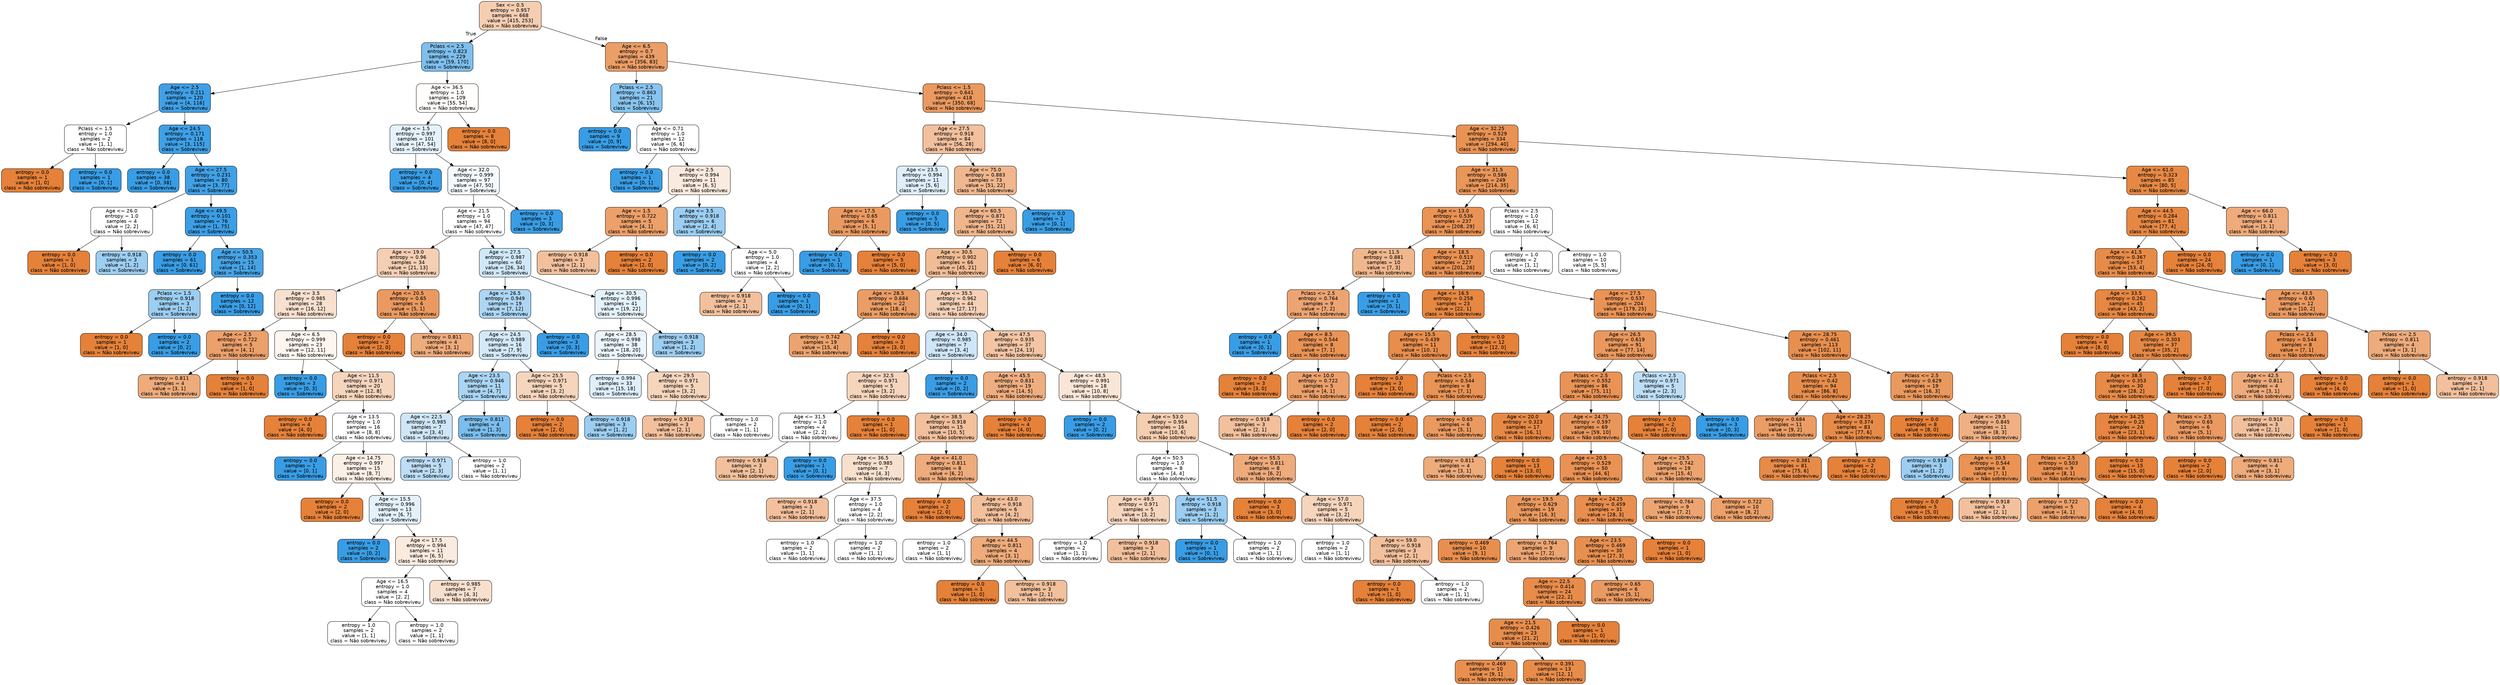 digraph Tree {
node [shape=box, style="filled, rounded", color="black", fontname=helvetica] ;
edge [fontname=helvetica] ;
0 [label="Sex <= 0.5\nentropy = 0.957\nsamples = 668\nvalue = [415, 253]\nclass = Não sobreviveu", fillcolor="#f5ceb2"] ;
1 [label="Pclass <= 2.5\nentropy = 0.823\nsamples = 229\nvalue = [59, 170]\nclass = Sobreviveu", fillcolor="#7ebfee"] ;
0 -> 1 [labeldistance=2.5, labelangle=45, headlabel="True"] ;
2 [label="Age <= 2.5\nentropy = 0.211\nsamples = 120\nvalue = [4, 116]\nclass = Sobreviveu", fillcolor="#40a0e6"] ;
1 -> 2 ;
3 [label="Pclass <= 1.5\nentropy = 1.0\nsamples = 2\nvalue = [1, 1]\nclass = Não sobreviveu", fillcolor="#ffffff"] ;
2 -> 3 ;
4 [label="entropy = 0.0\nsamples = 1\nvalue = [1, 0]\nclass = Não sobreviveu", fillcolor="#e58139"] ;
3 -> 4 ;
5 [label="entropy = 0.0\nsamples = 1\nvalue = [0, 1]\nclass = Sobreviveu", fillcolor="#399de5"] ;
3 -> 5 ;
6 [label="Age <= 24.5\nentropy = 0.171\nsamples = 118\nvalue = [3, 115]\nclass = Sobreviveu", fillcolor="#3ea0e6"] ;
2 -> 6 ;
7 [label="entropy = 0.0\nsamples = 38\nvalue = [0, 38]\nclass = Sobreviveu", fillcolor="#399de5"] ;
6 -> 7 ;
8 [label="Age <= 27.5\nentropy = 0.231\nsamples = 80\nvalue = [3, 77]\nclass = Sobreviveu", fillcolor="#41a1e6"] ;
6 -> 8 ;
9 [label="Age <= 26.0\nentropy = 1.0\nsamples = 4\nvalue = [2, 2]\nclass = Não sobreviveu", fillcolor="#ffffff"] ;
8 -> 9 ;
10 [label="entropy = 0.0\nsamples = 1\nvalue = [1, 0]\nclass = Não sobreviveu", fillcolor="#e58139"] ;
9 -> 10 ;
11 [label="entropy = 0.918\nsamples = 3\nvalue = [1, 2]\nclass = Sobreviveu", fillcolor="#9ccef2"] ;
9 -> 11 ;
12 [label="Age <= 49.5\nentropy = 0.101\nsamples = 76\nvalue = [1, 75]\nclass = Sobreviveu", fillcolor="#3c9ee5"] ;
8 -> 12 ;
13 [label="entropy = 0.0\nsamples = 61\nvalue = [0, 61]\nclass = Sobreviveu", fillcolor="#399de5"] ;
12 -> 13 ;
14 [label="Age <= 50.5\nentropy = 0.353\nsamples = 15\nvalue = [1, 14]\nclass = Sobreviveu", fillcolor="#47a4e7"] ;
12 -> 14 ;
15 [label="Pclass <= 1.5\nentropy = 0.918\nsamples = 3\nvalue = [1, 2]\nclass = Sobreviveu", fillcolor="#9ccef2"] ;
14 -> 15 ;
16 [label="entropy = 0.0\nsamples = 1\nvalue = [1, 0]\nclass = Não sobreviveu", fillcolor="#e58139"] ;
15 -> 16 ;
17 [label="entropy = 0.0\nsamples = 2\nvalue = [0, 2]\nclass = Sobreviveu", fillcolor="#399de5"] ;
15 -> 17 ;
18 [label="entropy = 0.0\nsamples = 12\nvalue = [0, 12]\nclass = Sobreviveu", fillcolor="#399de5"] ;
14 -> 18 ;
19 [label="Age <= 36.5\nentropy = 1.0\nsamples = 109\nvalue = [55, 54]\nclass = Não sobreviveu", fillcolor="#fffdfb"] ;
1 -> 19 ;
20 [label="Age <= 1.5\nentropy = 0.997\nsamples = 101\nvalue = [47, 54]\nclass = Sobreviveu", fillcolor="#e5f2fc"] ;
19 -> 20 ;
21 [label="entropy = 0.0\nsamples = 4\nvalue = [0, 4]\nclass = Sobreviveu", fillcolor="#399de5"] ;
20 -> 21 ;
22 [label="Age <= 32.0\nentropy = 0.999\nsamples = 97\nvalue = [47, 50]\nclass = Sobreviveu", fillcolor="#f3f9fd"] ;
20 -> 22 ;
23 [label="Age <= 21.5\nentropy = 1.0\nsamples = 94\nvalue = [47, 47]\nclass = Não sobreviveu", fillcolor="#ffffff"] ;
22 -> 23 ;
24 [label="Age <= 19.0\nentropy = 0.96\nsamples = 34\nvalue = [21, 13]\nclass = Não sobreviveu", fillcolor="#f5cfb4"] ;
23 -> 24 ;
25 [label="Age <= 3.5\nentropy = 0.985\nsamples = 28\nvalue = [16, 12]\nclass = Não sobreviveu", fillcolor="#f8e0ce"] ;
24 -> 25 ;
26 [label="Age <= 2.5\nentropy = 0.722\nsamples = 5\nvalue = [4, 1]\nclass = Não sobreviveu", fillcolor="#eca06a"] ;
25 -> 26 ;
27 [label="entropy = 0.811\nsamples = 4\nvalue = [3, 1]\nclass = Não sobreviveu", fillcolor="#eeab7b"] ;
26 -> 27 ;
28 [label="entropy = 0.0\nsamples = 1\nvalue = [1, 0]\nclass = Não sobreviveu", fillcolor="#e58139"] ;
26 -> 28 ;
29 [label="Age <= 6.5\nentropy = 0.999\nsamples = 23\nvalue = [12, 11]\nclass = Não sobreviveu", fillcolor="#fdf5ef"] ;
25 -> 29 ;
30 [label="entropy = 0.0\nsamples = 3\nvalue = [0, 3]\nclass = Sobreviveu", fillcolor="#399de5"] ;
29 -> 30 ;
31 [label="Age <= 11.5\nentropy = 0.971\nsamples = 20\nvalue = [12, 8]\nclass = Não sobreviveu", fillcolor="#f6d5bd"] ;
29 -> 31 ;
32 [label="entropy = 0.0\nsamples = 4\nvalue = [4, 0]\nclass = Não sobreviveu", fillcolor="#e58139"] ;
31 -> 32 ;
33 [label="Age <= 13.5\nentropy = 1.0\nsamples = 16\nvalue = [8, 8]\nclass = Não sobreviveu", fillcolor="#ffffff"] ;
31 -> 33 ;
34 [label="entropy = 0.0\nsamples = 1\nvalue = [0, 1]\nclass = Sobreviveu", fillcolor="#399de5"] ;
33 -> 34 ;
35 [label="Age <= 14.75\nentropy = 0.997\nsamples = 15\nvalue = [8, 7]\nclass = Não sobreviveu", fillcolor="#fcefe6"] ;
33 -> 35 ;
36 [label="entropy = 0.0\nsamples = 2\nvalue = [2, 0]\nclass = Não sobreviveu", fillcolor="#e58139"] ;
35 -> 36 ;
37 [label="Age <= 15.5\nentropy = 0.996\nsamples = 13\nvalue = [6, 7]\nclass = Sobreviveu", fillcolor="#e3f1fb"] ;
35 -> 37 ;
38 [label="entropy = 0.0\nsamples = 2\nvalue = [0, 2]\nclass = Sobreviveu", fillcolor="#399de5"] ;
37 -> 38 ;
39 [label="Age <= 17.5\nentropy = 0.994\nsamples = 11\nvalue = [6, 5]\nclass = Não sobreviveu", fillcolor="#fbeade"] ;
37 -> 39 ;
40 [label="Age <= 16.5\nentropy = 1.0\nsamples = 4\nvalue = [2, 2]\nclass = Não sobreviveu", fillcolor="#ffffff"] ;
39 -> 40 ;
41 [label="entropy = 1.0\nsamples = 2\nvalue = [1, 1]\nclass = Não sobreviveu", fillcolor="#ffffff"] ;
40 -> 41 ;
42 [label="entropy = 1.0\nsamples = 2\nvalue = [1, 1]\nclass = Não sobreviveu", fillcolor="#ffffff"] ;
40 -> 42 ;
43 [label="entropy = 0.985\nsamples = 7\nvalue = [4, 3]\nclass = Não sobreviveu", fillcolor="#f8e0ce"] ;
39 -> 43 ;
44 [label="Age <= 20.5\nentropy = 0.65\nsamples = 6\nvalue = [5, 1]\nclass = Não sobreviveu", fillcolor="#ea9a61"] ;
24 -> 44 ;
45 [label="entropy = 0.0\nsamples = 2\nvalue = [2, 0]\nclass = Não sobreviveu", fillcolor="#e58139"] ;
44 -> 45 ;
46 [label="entropy = 0.811\nsamples = 4\nvalue = [3, 1]\nclass = Não sobreviveu", fillcolor="#eeab7b"] ;
44 -> 46 ;
47 [label="Age <= 27.5\nentropy = 0.987\nsamples = 60\nvalue = [26, 34]\nclass = Sobreviveu", fillcolor="#d0e8f9"] ;
23 -> 47 ;
48 [label="Age <= 26.5\nentropy = 0.949\nsamples = 19\nvalue = [7, 12]\nclass = Sobreviveu", fillcolor="#acd6f4"] ;
47 -> 48 ;
49 [label="Age <= 24.5\nentropy = 0.989\nsamples = 16\nvalue = [7, 9]\nclass = Sobreviveu", fillcolor="#d3e9f9"] ;
48 -> 49 ;
50 [label="Age <= 23.5\nentropy = 0.946\nsamples = 11\nvalue = [4, 7]\nclass = Sobreviveu", fillcolor="#aad5f4"] ;
49 -> 50 ;
51 [label="Age <= 22.5\nentropy = 0.985\nsamples = 7\nvalue = [3, 4]\nclass = Sobreviveu", fillcolor="#cee6f8"] ;
50 -> 51 ;
52 [label="entropy = 0.971\nsamples = 5\nvalue = [2, 3]\nclass = Sobreviveu", fillcolor="#bddef6"] ;
51 -> 52 ;
53 [label="entropy = 1.0\nsamples = 2\nvalue = [1, 1]\nclass = Não sobreviveu", fillcolor="#ffffff"] ;
51 -> 53 ;
54 [label="entropy = 0.811\nsamples = 4\nvalue = [1, 3]\nclass = Sobreviveu", fillcolor="#7bbeee"] ;
50 -> 54 ;
55 [label="Age <= 25.5\nentropy = 0.971\nsamples = 5\nvalue = [3, 2]\nclass = Não sobreviveu", fillcolor="#f6d5bd"] ;
49 -> 55 ;
56 [label="entropy = 0.0\nsamples = 2\nvalue = [2, 0]\nclass = Não sobreviveu", fillcolor="#e58139"] ;
55 -> 56 ;
57 [label="entropy = 0.918\nsamples = 3\nvalue = [1, 2]\nclass = Sobreviveu", fillcolor="#9ccef2"] ;
55 -> 57 ;
58 [label="entropy = 0.0\nsamples = 3\nvalue = [0, 3]\nclass = Sobreviveu", fillcolor="#399de5"] ;
48 -> 58 ;
59 [label="Age <= 30.5\nentropy = 0.996\nsamples = 41\nvalue = [19, 22]\nclass = Sobreviveu", fillcolor="#e4f2fb"] ;
47 -> 59 ;
60 [label="Age <= 28.5\nentropy = 0.998\nsamples = 38\nvalue = [18, 20]\nclass = Sobreviveu", fillcolor="#ebf5fc"] ;
59 -> 60 ;
61 [label="entropy = 0.994\nsamples = 33\nvalue = [15, 18]\nclass = Sobreviveu", fillcolor="#deeffb"] ;
60 -> 61 ;
62 [label="Age <= 29.5\nentropy = 0.971\nsamples = 5\nvalue = [3, 2]\nclass = Não sobreviveu", fillcolor="#f6d5bd"] ;
60 -> 62 ;
63 [label="entropy = 0.918\nsamples = 3\nvalue = [2, 1]\nclass = Não sobreviveu", fillcolor="#f2c09c"] ;
62 -> 63 ;
64 [label="entropy = 1.0\nsamples = 2\nvalue = [1, 1]\nclass = Não sobreviveu", fillcolor="#ffffff"] ;
62 -> 64 ;
65 [label="entropy = 0.918\nsamples = 3\nvalue = [1, 2]\nclass = Sobreviveu", fillcolor="#9ccef2"] ;
59 -> 65 ;
66 [label="entropy = 0.0\nsamples = 3\nvalue = [0, 3]\nclass = Sobreviveu", fillcolor="#399de5"] ;
22 -> 66 ;
67 [label="entropy = 0.0\nsamples = 8\nvalue = [8, 0]\nclass = Não sobreviveu", fillcolor="#e58139"] ;
19 -> 67 ;
68 [label="Age <= 6.5\nentropy = 0.7\nsamples = 439\nvalue = [356, 83]\nclass = Não sobreviveu", fillcolor="#eb9e67"] ;
0 -> 68 [labeldistance=2.5, labelangle=-45, headlabel="False"] ;
69 [label="Pclass <= 2.5\nentropy = 0.863\nsamples = 21\nvalue = [6, 15]\nclass = Sobreviveu", fillcolor="#88c4ef"] ;
68 -> 69 ;
70 [label="entropy = 0.0\nsamples = 9\nvalue = [0, 9]\nclass = Sobreviveu", fillcolor="#399de5"] ;
69 -> 70 ;
71 [label="Age <= 0.71\nentropy = 1.0\nsamples = 12\nvalue = [6, 6]\nclass = Não sobreviveu", fillcolor="#ffffff"] ;
69 -> 71 ;
72 [label="entropy = 0.0\nsamples = 1\nvalue = [0, 1]\nclass = Sobreviveu", fillcolor="#399de5"] ;
71 -> 72 ;
73 [label="Age <= 2.5\nentropy = 0.994\nsamples = 11\nvalue = [6, 5]\nclass = Não sobreviveu", fillcolor="#fbeade"] ;
71 -> 73 ;
74 [label="Age <= 1.5\nentropy = 0.722\nsamples = 5\nvalue = [4, 1]\nclass = Não sobreviveu", fillcolor="#eca06a"] ;
73 -> 74 ;
75 [label="entropy = 0.918\nsamples = 3\nvalue = [2, 1]\nclass = Não sobreviveu", fillcolor="#f2c09c"] ;
74 -> 75 ;
76 [label="entropy = 0.0\nsamples = 2\nvalue = [2, 0]\nclass = Não sobreviveu", fillcolor="#e58139"] ;
74 -> 76 ;
77 [label="Age <= 3.5\nentropy = 0.918\nsamples = 6\nvalue = [2, 4]\nclass = Sobreviveu", fillcolor="#9ccef2"] ;
73 -> 77 ;
78 [label="entropy = 0.0\nsamples = 2\nvalue = [0, 2]\nclass = Sobreviveu", fillcolor="#399de5"] ;
77 -> 78 ;
79 [label="Age <= 5.0\nentropy = 1.0\nsamples = 4\nvalue = [2, 2]\nclass = Não sobreviveu", fillcolor="#ffffff"] ;
77 -> 79 ;
80 [label="entropy = 0.918\nsamples = 3\nvalue = [2, 1]\nclass = Não sobreviveu", fillcolor="#f2c09c"] ;
79 -> 80 ;
81 [label="entropy = 0.0\nsamples = 1\nvalue = [0, 1]\nclass = Sobreviveu", fillcolor="#399de5"] ;
79 -> 81 ;
82 [label="Pclass <= 1.5\nentropy = 0.641\nsamples = 418\nvalue = [350, 68]\nclass = Não sobreviveu", fillcolor="#ea995f"] ;
68 -> 82 ;
83 [label="Age <= 27.5\nentropy = 0.918\nsamples = 84\nvalue = [56, 28]\nclass = Não sobreviveu", fillcolor="#f2c09c"] ;
82 -> 83 ;
84 [label="Age <= 23.5\nentropy = 0.994\nsamples = 11\nvalue = [5, 6]\nclass = Sobreviveu", fillcolor="#deeffb"] ;
83 -> 84 ;
85 [label="Age <= 17.5\nentropy = 0.65\nsamples = 6\nvalue = [5, 1]\nclass = Não sobreviveu", fillcolor="#ea9a61"] ;
84 -> 85 ;
86 [label="entropy = 0.0\nsamples = 1\nvalue = [0, 1]\nclass = Sobreviveu", fillcolor="#399de5"] ;
85 -> 86 ;
87 [label="entropy = 0.0\nsamples = 5\nvalue = [5, 0]\nclass = Não sobreviveu", fillcolor="#e58139"] ;
85 -> 87 ;
88 [label="entropy = 0.0\nsamples = 5\nvalue = [0, 5]\nclass = Sobreviveu", fillcolor="#399de5"] ;
84 -> 88 ;
89 [label="Age <= 75.0\nentropy = 0.883\nsamples = 73\nvalue = [51, 22]\nclass = Não sobreviveu", fillcolor="#f0b78e"] ;
83 -> 89 ;
90 [label="Age <= 60.5\nentropy = 0.871\nsamples = 72\nvalue = [51, 21]\nclass = Não sobreviveu", fillcolor="#f0b58b"] ;
89 -> 90 ;
91 [label="Age <= 30.5\nentropy = 0.902\nsamples = 66\nvalue = [45, 21]\nclass = Não sobreviveu", fillcolor="#f1bc95"] ;
90 -> 91 ;
92 [label="Age <= 28.5\nentropy = 0.684\nsamples = 22\nvalue = [18, 4]\nclass = Não sobreviveu", fillcolor="#eb9d65"] ;
91 -> 92 ;
93 [label="entropy = 0.742\nsamples = 19\nvalue = [15, 4]\nclass = Não sobreviveu", fillcolor="#eca36e"] ;
92 -> 93 ;
94 [label="entropy = 0.0\nsamples = 3\nvalue = [3, 0]\nclass = Não sobreviveu", fillcolor="#e58139"] ;
92 -> 94 ;
95 [label="Age <= 35.5\nentropy = 0.962\nsamples = 44\nvalue = [27, 17]\nclass = Não sobreviveu", fillcolor="#f5d0b6"] ;
91 -> 95 ;
96 [label="Age <= 34.0\nentropy = 0.985\nsamples = 7\nvalue = [3, 4]\nclass = Sobreviveu", fillcolor="#cee6f8"] ;
95 -> 96 ;
97 [label="Age <= 32.5\nentropy = 0.971\nsamples = 5\nvalue = [3, 2]\nclass = Não sobreviveu", fillcolor="#f6d5bd"] ;
96 -> 97 ;
98 [label="Age <= 31.5\nentropy = 1.0\nsamples = 4\nvalue = [2, 2]\nclass = Não sobreviveu", fillcolor="#ffffff"] ;
97 -> 98 ;
99 [label="entropy = 0.918\nsamples = 3\nvalue = [2, 1]\nclass = Não sobreviveu", fillcolor="#f2c09c"] ;
98 -> 99 ;
100 [label="entropy = 0.0\nsamples = 1\nvalue = [0, 1]\nclass = Sobreviveu", fillcolor="#399de5"] ;
98 -> 100 ;
101 [label="entropy = 0.0\nsamples = 1\nvalue = [1, 0]\nclass = Não sobreviveu", fillcolor="#e58139"] ;
97 -> 101 ;
102 [label="entropy = 0.0\nsamples = 2\nvalue = [0, 2]\nclass = Sobreviveu", fillcolor="#399de5"] ;
96 -> 102 ;
103 [label="Age <= 47.5\nentropy = 0.935\nsamples = 37\nvalue = [24, 13]\nclass = Não sobreviveu", fillcolor="#f3c5a4"] ;
95 -> 103 ;
104 [label="Age <= 45.5\nentropy = 0.831\nsamples = 19\nvalue = [14, 5]\nclass = Não sobreviveu", fillcolor="#eeae80"] ;
103 -> 104 ;
105 [label="Age <= 38.5\nentropy = 0.918\nsamples = 15\nvalue = [10, 5]\nclass = Não sobreviveu", fillcolor="#f2c09c"] ;
104 -> 105 ;
106 [label="Age <= 36.5\nentropy = 0.985\nsamples = 7\nvalue = [4, 3]\nclass = Não sobreviveu", fillcolor="#f8e0ce"] ;
105 -> 106 ;
107 [label="entropy = 0.918\nsamples = 3\nvalue = [2, 1]\nclass = Não sobreviveu", fillcolor="#f2c09c"] ;
106 -> 107 ;
108 [label="Age <= 37.5\nentropy = 1.0\nsamples = 4\nvalue = [2, 2]\nclass = Não sobreviveu", fillcolor="#ffffff"] ;
106 -> 108 ;
109 [label="entropy = 1.0\nsamples = 2\nvalue = [1, 1]\nclass = Não sobreviveu", fillcolor="#ffffff"] ;
108 -> 109 ;
110 [label="entropy = 1.0\nsamples = 2\nvalue = [1, 1]\nclass = Não sobreviveu", fillcolor="#ffffff"] ;
108 -> 110 ;
111 [label="Age <= 41.0\nentropy = 0.811\nsamples = 8\nvalue = [6, 2]\nclass = Não sobreviveu", fillcolor="#eeab7b"] ;
105 -> 111 ;
112 [label="entropy = 0.0\nsamples = 2\nvalue = [2, 0]\nclass = Não sobreviveu", fillcolor="#e58139"] ;
111 -> 112 ;
113 [label="Age <= 43.0\nentropy = 0.918\nsamples = 6\nvalue = [4, 2]\nclass = Não sobreviveu", fillcolor="#f2c09c"] ;
111 -> 113 ;
114 [label="entropy = 1.0\nsamples = 2\nvalue = [1, 1]\nclass = Não sobreviveu", fillcolor="#ffffff"] ;
113 -> 114 ;
115 [label="Age <= 44.5\nentropy = 0.811\nsamples = 4\nvalue = [3, 1]\nclass = Não sobreviveu", fillcolor="#eeab7b"] ;
113 -> 115 ;
116 [label="entropy = 0.0\nsamples = 1\nvalue = [1, 0]\nclass = Não sobreviveu", fillcolor="#e58139"] ;
115 -> 116 ;
117 [label="entropy = 0.918\nsamples = 3\nvalue = [2, 1]\nclass = Não sobreviveu", fillcolor="#f2c09c"] ;
115 -> 117 ;
118 [label="entropy = 0.0\nsamples = 4\nvalue = [4, 0]\nclass = Não sobreviveu", fillcolor="#e58139"] ;
104 -> 118 ;
119 [label="Age <= 48.5\nentropy = 0.991\nsamples = 18\nvalue = [10, 8]\nclass = Não sobreviveu", fillcolor="#fae6d7"] ;
103 -> 119 ;
120 [label="entropy = 0.0\nsamples = 2\nvalue = [0, 2]\nclass = Sobreviveu", fillcolor="#399de5"] ;
119 -> 120 ;
121 [label="Age <= 53.0\nentropy = 0.954\nsamples = 16\nvalue = [10, 6]\nclass = Não sobreviveu", fillcolor="#f5cdb0"] ;
119 -> 121 ;
122 [label="Age <= 50.5\nentropy = 1.0\nsamples = 8\nvalue = [4, 4]\nclass = Não sobreviveu", fillcolor="#ffffff"] ;
121 -> 122 ;
123 [label="Age <= 49.5\nentropy = 0.971\nsamples = 5\nvalue = [3, 2]\nclass = Não sobreviveu", fillcolor="#f6d5bd"] ;
122 -> 123 ;
124 [label="entropy = 1.0\nsamples = 2\nvalue = [1, 1]\nclass = Não sobreviveu", fillcolor="#ffffff"] ;
123 -> 124 ;
125 [label="entropy = 0.918\nsamples = 3\nvalue = [2, 1]\nclass = Não sobreviveu", fillcolor="#f2c09c"] ;
123 -> 125 ;
126 [label="Age <= 51.5\nentropy = 0.918\nsamples = 3\nvalue = [1, 2]\nclass = Sobreviveu", fillcolor="#9ccef2"] ;
122 -> 126 ;
127 [label="entropy = 0.0\nsamples = 1\nvalue = [0, 1]\nclass = Sobreviveu", fillcolor="#399de5"] ;
126 -> 127 ;
128 [label="entropy = 1.0\nsamples = 2\nvalue = [1, 1]\nclass = Não sobreviveu", fillcolor="#ffffff"] ;
126 -> 128 ;
129 [label="Age <= 55.5\nentropy = 0.811\nsamples = 8\nvalue = [6, 2]\nclass = Não sobreviveu", fillcolor="#eeab7b"] ;
121 -> 129 ;
130 [label="entropy = 0.0\nsamples = 3\nvalue = [3, 0]\nclass = Não sobreviveu", fillcolor="#e58139"] ;
129 -> 130 ;
131 [label="Age <= 57.0\nentropy = 0.971\nsamples = 5\nvalue = [3, 2]\nclass = Não sobreviveu", fillcolor="#f6d5bd"] ;
129 -> 131 ;
132 [label="entropy = 1.0\nsamples = 2\nvalue = [1, 1]\nclass = Não sobreviveu", fillcolor="#ffffff"] ;
131 -> 132 ;
133 [label="Age <= 59.0\nentropy = 0.918\nsamples = 3\nvalue = [2, 1]\nclass = Não sobreviveu", fillcolor="#f2c09c"] ;
131 -> 133 ;
134 [label="entropy = 0.0\nsamples = 1\nvalue = [1, 0]\nclass = Não sobreviveu", fillcolor="#e58139"] ;
133 -> 134 ;
135 [label="entropy = 1.0\nsamples = 2\nvalue = [1, 1]\nclass = Não sobreviveu", fillcolor="#ffffff"] ;
133 -> 135 ;
136 [label="entropy = 0.0\nsamples = 6\nvalue = [6, 0]\nclass = Não sobreviveu", fillcolor="#e58139"] ;
90 -> 136 ;
137 [label="entropy = 0.0\nsamples = 1\nvalue = [0, 1]\nclass = Sobreviveu", fillcolor="#399de5"] ;
89 -> 137 ;
138 [label="Age <= 32.25\nentropy = 0.529\nsamples = 334\nvalue = [294, 40]\nclass = Não sobreviveu", fillcolor="#e99254"] ;
82 -> 138 ;
139 [label="Age <= 31.5\nentropy = 0.586\nsamples = 249\nvalue = [214, 35]\nclass = Não sobreviveu", fillcolor="#e99659"] ;
138 -> 139 ;
140 [label="Age <= 13.0\nentropy = 0.536\nsamples = 237\nvalue = [208, 29]\nclass = Não sobreviveu", fillcolor="#e99355"] ;
139 -> 140 ;
141 [label="Age <= 11.5\nentropy = 0.881\nsamples = 10\nvalue = [7, 3]\nclass = Não sobreviveu", fillcolor="#f0b78e"] ;
140 -> 141 ;
142 [label="Pclass <= 2.5\nentropy = 0.764\nsamples = 9\nvalue = [7, 2]\nclass = Não sobreviveu", fillcolor="#eca572"] ;
141 -> 142 ;
143 [label="entropy = 0.0\nsamples = 1\nvalue = [0, 1]\nclass = Sobreviveu", fillcolor="#399de5"] ;
142 -> 143 ;
144 [label="Age <= 8.5\nentropy = 0.544\nsamples = 8\nvalue = [7, 1]\nclass = Não sobreviveu", fillcolor="#e99355"] ;
142 -> 144 ;
145 [label="entropy = 0.0\nsamples = 3\nvalue = [3, 0]\nclass = Não sobreviveu", fillcolor="#e58139"] ;
144 -> 145 ;
146 [label="Age <= 10.0\nentropy = 0.722\nsamples = 5\nvalue = [4, 1]\nclass = Não sobreviveu", fillcolor="#eca06a"] ;
144 -> 146 ;
147 [label="entropy = 0.918\nsamples = 3\nvalue = [2, 1]\nclass = Não sobreviveu", fillcolor="#f2c09c"] ;
146 -> 147 ;
148 [label="entropy = 0.0\nsamples = 2\nvalue = [2, 0]\nclass = Não sobreviveu", fillcolor="#e58139"] ;
146 -> 148 ;
149 [label="entropy = 0.0\nsamples = 1\nvalue = [0, 1]\nclass = Sobreviveu", fillcolor="#399de5"] ;
141 -> 149 ;
150 [label="Age <= 18.5\nentropy = 0.513\nsamples = 227\nvalue = [201, 26]\nclass = Não sobreviveu", fillcolor="#e89153"] ;
140 -> 150 ;
151 [label="Age <= 16.5\nentropy = 0.258\nsamples = 23\nvalue = [22, 1]\nclass = Não sobreviveu", fillcolor="#e68742"] ;
150 -> 151 ;
152 [label="Age <= 15.5\nentropy = 0.439\nsamples = 11\nvalue = [10, 1]\nclass = Não sobreviveu", fillcolor="#e88e4d"] ;
151 -> 152 ;
153 [label="entropy = 0.0\nsamples = 3\nvalue = [3, 0]\nclass = Não sobreviveu", fillcolor="#e58139"] ;
152 -> 153 ;
154 [label="Pclass <= 2.5\nentropy = 0.544\nsamples = 8\nvalue = [7, 1]\nclass = Não sobreviveu", fillcolor="#e99355"] ;
152 -> 154 ;
155 [label="entropy = 0.0\nsamples = 2\nvalue = [2, 0]\nclass = Não sobreviveu", fillcolor="#e58139"] ;
154 -> 155 ;
156 [label="entropy = 0.65\nsamples = 6\nvalue = [5, 1]\nclass = Não sobreviveu", fillcolor="#ea9a61"] ;
154 -> 156 ;
157 [label="entropy = 0.0\nsamples = 12\nvalue = [12, 0]\nclass = Não sobreviveu", fillcolor="#e58139"] ;
151 -> 157 ;
158 [label="Age <= 27.5\nentropy = 0.537\nsamples = 204\nvalue = [179, 25]\nclass = Não sobreviveu", fillcolor="#e99355"] ;
150 -> 158 ;
159 [label="Age <= 26.5\nentropy = 0.619\nsamples = 91\nvalue = [77, 14]\nclass = Não sobreviveu", fillcolor="#ea985d"] ;
158 -> 159 ;
160 [label="Pclass <= 2.5\nentropy = 0.552\nsamples = 86\nvalue = [75, 11]\nclass = Não sobreviveu", fillcolor="#e99356"] ;
159 -> 160 ;
161 [label="Age <= 20.0\nentropy = 0.323\nsamples = 17\nvalue = [16, 1]\nclass = Não sobreviveu", fillcolor="#e78945"] ;
160 -> 161 ;
162 [label="entropy = 0.811\nsamples = 4\nvalue = [3, 1]\nclass = Não sobreviveu", fillcolor="#eeab7b"] ;
161 -> 162 ;
163 [label="entropy = 0.0\nsamples = 13\nvalue = [13, 0]\nclass = Não sobreviveu", fillcolor="#e58139"] ;
161 -> 163 ;
164 [label="Age <= 24.75\nentropy = 0.597\nsamples = 69\nvalue = [59, 10]\nclass = Não sobreviveu", fillcolor="#e9965b"] ;
160 -> 164 ;
165 [label="Age <= 20.5\nentropy = 0.529\nsamples = 50\nvalue = [44, 6]\nclass = Não sobreviveu", fillcolor="#e99254"] ;
164 -> 165 ;
166 [label="Age <= 19.5\nentropy = 0.629\nsamples = 19\nvalue = [16, 3]\nclass = Não sobreviveu", fillcolor="#ea995e"] ;
165 -> 166 ;
167 [label="entropy = 0.469\nsamples = 10\nvalue = [9, 1]\nclass = Não sobreviveu", fillcolor="#e88f4f"] ;
166 -> 167 ;
168 [label="entropy = 0.764\nsamples = 9\nvalue = [7, 2]\nclass = Não sobreviveu", fillcolor="#eca572"] ;
166 -> 168 ;
169 [label="Age <= 24.25\nentropy = 0.459\nsamples = 31\nvalue = [28, 3]\nclass = Não sobreviveu", fillcolor="#e88e4e"] ;
165 -> 169 ;
170 [label="Age <= 23.5\nentropy = 0.469\nsamples = 30\nvalue = [27, 3]\nclass = Não sobreviveu", fillcolor="#e88f4f"] ;
169 -> 170 ;
171 [label="Age <= 22.5\nentropy = 0.414\nsamples = 24\nvalue = [22, 2]\nclass = Não sobreviveu", fillcolor="#e78c4b"] ;
170 -> 171 ;
172 [label="Age <= 21.5\nentropy = 0.426\nsamples = 23\nvalue = [21, 2]\nclass = Não sobreviveu", fillcolor="#e78d4c"] ;
171 -> 172 ;
173 [label="entropy = 0.469\nsamples = 10\nvalue = [9, 1]\nclass = Não sobreviveu", fillcolor="#e88f4f"] ;
172 -> 173 ;
174 [label="entropy = 0.391\nsamples = 13\nvalue = [12, 1]\nclass = Não sobreviveu", fillcolor="#e78c49"] ;
172 -> 174 ;
175 [label="entropy = 0.0\nsamples = 1\nvalue = [1, 0]\nclass = Não sobreviveu", fillcolor="#e58139"] ;
171 -> 175 ;
176 [label="entropy = 0.65\nsamples = 6\nvalue = [5, 1]\nclass = Não sobreviveu", fillcolor="#ea9a61"] ;
170 -> 176 ;
177 [label="entropy = 0.0\nsamples = 1\nvalue = [1, 0]\nclass = Não sobreviveu", fillcolor="#e58139"] ;
169 -> 177 ;
178 [label="Age <= 25.5\nentropy = 0.742\nsamples = 19\nvalue = [15, 4]\nclass = Não sobreviveu", fillcolor="#eca36e"] ;
164 -> 178 ;
179 [label="entropy = 0.764\nsamples = 9\nvalue = [7, 2]\nclass = Não sobreviveu", fillcolor="#eca572"] ;
178 -> 179 ;
180 [label="entropy = 0.722\nsamples = 10\nvalue = [8, 2]\nclass = Não sobreviveu", fillcolor="#eca06a"] ;
178 -> 180 ;
181 [label="Pclass <= 2.5\nentropy = 0.971\nsamples = 5\nvalue = [2, 3]\nclass = Sobreviveu", fillcolor="#bddef6"] ;
159 -> 181 ;
182 [label="entropy = 0.0\nsamples = 2\nvalue = [2, 0]\nclass = Não sobreviveu", fillcolor="#e58139"] ;
181 -> 182 ;
183 [label="entropy = 0.0\nsamples = 3\nvalue = [0, 3]\nclass = Sobreviveu", fillcolor="#399de5"] ;
181 -> 183 ;
184 [label="Age <= 28.75\nentropy = 0.461\nsamples = 113\nvalue = [102, 11]\nclass = Não sobreviveu", fillcolor="#e88f4e"] ;
158 -> 184 ;
185 [label="Pclass <= 2.5\nentropy = 0.42\nsamples = 94\nvalue = [86, 8]\nclass = Não sobreviveu", fillcolor="#e78d4b"] ;
184 -> 185 ;
186 [label="entropy = 0.684\nsamples = 11\nvalue = [9, 2]\nclass = Não sobreviveu", fillcolor="#eb9d65"] ;
185 -> 186 ;
187 [label="Age <= 28.25\nentropy = 0.374\nsamples = 83\nvalue = [77, 6]\nclass = Não sobreviveu", fillcolor="#e78b48"] ;
185 -> 187 ;
188 [label="entropy = 0.381\nsamples = 81\nvalue = [75, 6]\nclass = Não sobreviveu", fillcolor="#e78b49"] ;
187 -> 188 ;
189 [label="entropy = 0.0\nsamples = 2\nvalue = [2, 0]\nclass = Não sobreviveu", fillcolor="#e58139"] ;
187 -> 189 ;
190 [label="Pclass <= 2.5\nentropy = 0.629\nsamples = 19\nvalue = [16, 3]\nclass = Não sobreviveu", fillcolor="#ea995e"] ;
184 -> 190 ;
191 [label="entropy = 0.0\nsamples = 8\nvalue = [8, 0]\nclass = Não sobreviveu", fillcolor="#e58139"] ;
190 -> 191 ;
192 [label="Age <= 29.5\nentropy = 0.845\nsamples = 11\nvalue = [8, 3]\nclass = Não sobreviveu", fillcolor="#efb083"] ;
190 -> 192 ;
193 [label="entropy = 0.918\nsamples = 3\nvalue = [1, 2]\nclass = Sobreviveu", fillcolor="#9ccef2"] ;
192 -> 193 ;
194 [label="Age <= 30.5\nentropy = 0.544\nsamples = 8\nvalue = [7, 1]\nclass = Não sobreviveu", fillcolor="#e99355"] ;
192 -> 194 ;
195 [label="entropy = 0.0\nsamples = 5\nvalue = [5, 0]\nclass = Não sobreviveu", fillcolor="#e58139"] ;
194 -> 195 ;
196 [label="entropy = 0.918\nsamples = 3\nvalue = [2, 1]\nclass = Não sobreviveu", fillcolor="#f2c09c"] ;
194 -> 196 ;
197 [label="Pclass <= 2.5\nentropy = 1.0\nsamples = 12\nvalue = [6, 6]\nclass = Não sobreviveu", fillcolor="#ffffff"] ;
139 -> 197 ;
198 [label="entropy = 1.0\nsamples = 2\nvalue = [1, 1]\nclass = Não sobreviveu", fillcolor="#ffffff"] ;
197 -> 198 ;
199 [label="entropy = 1.0\nsamples = 10\nvalue = [5, 5]\nclass = Não sobreviveu", fillcolor="#ffffff"] ;
197 -> 199 ;
200 [label="Age <= 61.0\nentropy = 0.323\nsamples = 85\nvalue = [80, 5]\nclass = Não sobreviveu", fillcolor="#e78945"] ;
138 -> 200 ;
201 [label="Age <= 44.5\nentropy = 0.284\nsamples = 81\nvalue = [77, 4]\nclass = Não sobreviveu", fillcolor="#e68843"] ;
200 -> 201 ;
202 [label="Age <= 41.5\nentropy = 0.367\nsamples = 57\nvalue = [53, 4]\nclass = Não sobreviveu", fillcolor="#e78b48"] ;
201 -> 202 ;
203 [label="Age <= 33.5\nentropy = 0.262\nsamples = 45\nvalue = [43, 2]\nclass = Não sobreviveu", fillcolor="#e68742"] ;
202 -> 203 ;
204 [label="entropy = 0.0\nsamples = 8\nvalue = [8, 0]\nclass = Não sobreviveu", fillcolor="#e58139"] ;
203 -> 204 ;
205 [label="Age <= 39.5\nentropy = 0.303\nsamples = 37\nvalue = [35, 2]\nclass = Não sobreviveu", fillcolor="#e68844"] ;
203 -> 205 ;
206 [label="Age <= 38.5\nentropy = 0.353\nsamples = 30\nvalue = [28, 2]\nclass = Não sobreviveu", fillcolor="#e78a47"] ;
205 -> 206 ;
207 [label="Age <= 34.25\nentropy = 0.25\nsamples = 24\nvalue = [23, 1]\nclass = Não sobreviveu", fillcolor="#e68642"] ;
206 -> 207 ;
208 [label="Pclass <= 2.5\nentropy = 0.503\nsamples = 9\nvalue = [8, 1]\nclass = Não sobreviveu", fillcolor="#e89152"] ;
207 -> 208 ;
209 [label="entropy = 0.722\nsamples = 5\nvalue = [4, 1]\nclass = Não sobreviveu", fillcolor="#eca06a"] ;
208 -> 209 ;
210 [label="entropy = 0.0\nsamples = 4\nvalue = [4, 0]\nclass = Não sobreviveu", fillcolor="#e58139"] ;
208 -> 210 ;
211 [label="entropy = 0.0\nsamples = 15\nvalue = [15, 0]\nclass = Não sobreviveu", fillcolor="#e58139"] ;
207 -> 211 ;
212 [label="Pclass <= 2.5\nentropy = 0.65\nsamples = 6\nvalue = [5, 1]\nclass = Não sobreviveu", fillcolor="#ea9a61"] ;
206 -> 212 ;
213 [label="entropy = 0.0\nsamples = 2\nvalue = [2, 0]\nclass = Não sobreviveu", fillcolor="#e58139"] ;
212 -> 213 ;
214 [label="entropy = 0.811\nsamples = 4\nvalue = [3, 1]\nclass = Não sobreviveu", fillcolor="#eeab7b"] ;
212 -> 214 ;
215 [label="entropy = 0.0\nsamples = 7\nvalue = [7, 0]\nclass = Não sobreviveu", fillcolor="#e58139"] ;
205 -> 215 ;
216 [label="Age <= 43.5\nentropy = 0.65\nsamples = 12\nvalue = [10, 2]\nclass = Não sobreviveu", fillcolor="#ea9a61"] ;
202 -> 216 ;
217 [label="Pclass <= 2.5\nentropy = 0.544\nsamples = 8\nvalue = [7, 1]\nclass = Não sobreviveu", fillcolor="#e99355"] ;
216 -> 217 ;
218 [label="Age <= 42.5\nentropy = 0.811\nsamples = 4\nvalue = [3, 1]\nclass = Não sobreviveu", fillcolor="#eeab7b"] ;
217 -> 218 ;
219 [label="entropy = 0.918\nsamples = 3\nvalue = [2, 1]\nclass = Não sobreviveu", fillcolor="#f2c09c"] ;
218 -> 219 ;
220 [label="entropy = 0.0\nsamples = 1\nvalue = [1, 0]\nclass = Não sobreviveu", fillcolor="#e58139"] ;
218 -> 220 ;
221 [label="entropy = 0.0\nsamples = 4\nvalue = [4, 0]\nclass = Não sobreviveu", fillcolor="#e58139"] ;
217 -> 221 ;
222 [label="Pclass <= 2.5\nentropy = 0.811\nsamples = 4\nvalue = [3, 1]\nclass = Não sobreviveu", fillcolor="#eeab7b"] ;
216 -> 222 ;
223 [label="entropy = 0.0\nsamples = 1\nvalue = [1, 0]\nclass = Não sobreviveu", fillcolor="#e58139"] ;
222 -> 223 ;
224 [label="entropy = 0.918\nsamples = 3\nvalue = [2, 1]\nclass = Não sobreviveu", fillcolor="#f2c09c"] ;
222 -> 224 ;
225 [label="entropy = 0.0\nsamples = 24\nvalue = [24, 0]\nclass = Não sobreviveu", fillcolor="#e58139"] ;
201 -> 225 ;
226 [label="Age <= 66.0\nentropy = 0.811\nsamples = 4\nvalue = [3, 1]\nclass = Não sobreviveu", fillcolor="#eeab7b"] ;
200 -> 226 ;
227 [label="entropy = 0.0\nsamples = 1\nvalue = [0, 1]\nclass = Sobreviveu", fillcolor="#399de5"] ;
226 -> 227 ;
228 [label="entropy = 0.0\nsamples = 3\nvalue = [3, 0]\nclass = Não sobreviveu", fillcolor="#e58139"] ;
226 -> 228 ;
}